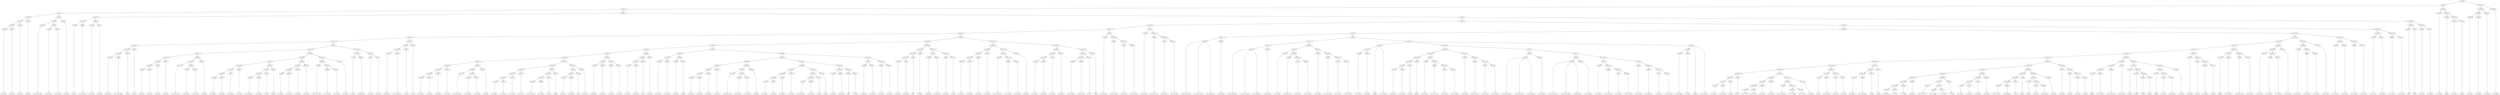 digraph sample{
"L3305(0)"->"[C  E  G](0)"
"L3305(1)"->"[C  E  G](1)"
"L5163(6)"->"L3305(0)"
"L5163(6)"->"L3305(1)"
"L3305(2)"->"[C  E  G](2)"
"L5163(5)"->"L5163(6)"
"L5163(5)"->"L3305(2)"
"L3305(3)"->"[C  E  G](3)"
"L5163(4)"->"L5163(5)"
"L5163(4)"->"L3305(3)"
"L4351(0)"->"[Cis  D  F  G  B](0)"
"L2808(0)"->"[D  F  G  B](0)"
"L2749(0)"->"[F  G  A  B](0)"
"L5163(9)"->"L2808(0)"
"L5163(9)"->"L2749(0)"
"L5163(8)"->"L4351(0)"
"L5163(8)"->"L5163(9)"
"L3709(0)"->"[F  G  B](0)"
"L5163(7)"->"L5163(8)"
"L5163(7)"->"L3709(0)"
"L5163(3)"->"L5163(4)"
"L5163(3)"->"L5163(7)"
"L2710(0)"->"[C  E](0)"
"L2668(0)"->"[D  E  Gis  B](0)"
"L5163(12)"->"L2710(0)"
"L5163(12)"->"L2668(0)"
"L2223(0)"->"[C  E  A](0)"
"L241(0)"->"[D  F  A](0)"
"L5163(13)"->"L2223(0)"
"L5163(13)"->"L241(0)"
"L5163(11)"->"L5163(12)"
"L5163(11)"->"L5163(13)"
"L4251(0)"->"[D  E  Gis](0)"
"L4399(0)"->"[C  D  E  Gis  B](0)"
"L5163(23)"->"L4251(0)"
"L5163(23)"->"L4399(0)"
"L3352(0)"->"[C  A](0)"
"L5163(22)"->"L5163(23)"
"L5163(22)"->"L3352(0)"
"L3352(1)"->"[C  A](1)"
"L5163(21)"->"L5163(22)"
"L5163(21)"->"L3352(1)"
"L3305(4)"->"[C  E  G](4)"
"L3305(5)"->"[C  E  G](5)"
"L5163(29)"->"L3305(4)"
"L5163(29)"->"L3305(5)"
"L3305(6)"->"[C  E  G](6)"
"L5163(28)"->"L5163(29)"
"L5163(28)"->"L3305(6)"
"L3305(7)"->"[C  E  G](7)"
"L5163(27)"->"L5163(28)"
"L5163(27)"->"L3305(7)"
"L4351(1)"->"[Cis  D  F  G  B](1)"
"L2808(1)"->"[D  F  G  B](1)"
"L2749(1)"->"[F  G  A  B](1)"
"L5163(32)"->"L2808(1)"
"L5163(32)"->"L2749(1)"
"L5163(31)"->"L4351(1)"
"L5163(31)"->"L5163(32)"
"L3709(1)"->"[F  G  B](1)"
"L5163(30)"->"L5163(31)"
"L5163(30)"->"L3709(1)"
"L5163(26)"->"L5163(27)"
"L5163(26)"->"L5163(30)"
"L2144(0)"->"[C  G  Ais](0)"
"L4187(0)"->"[C  Fis  A](0)"
"L5163(38)"->"L2144(0)"
"L5163(38)"->"L4187(0)"
"L2174(0)"->"[C  F  Gis](0)"
"L5163(37)"->"L5163(38)"
"L5163(37)"->"L2174(0)"
"L3305(8)"->"[C  E  G](8)"
"L5163(36)"->"L5163(37)"
"L5163(36)"->"L3305(8)"
"L4268(0)"->"[D  E  F  G  B](0)"
"L2808(2)"->"[D  F  G  B](2)"
"L5163(41)"->"L4268(0)"
"L5163(41)"->"L2808(2)"
"L2710(1)"->"[C  E](1)"
"L5163(40)"->"L5163(41)"
"L5163(40)"->"L2710(1)"
"L1350(0)"->"[rest](0)"
"L5163(39)"->"L5163(40)"
"L5163(39)"->"L1350(0)"
"L5163(35)"->"L5163(36)"
"L5163(35)"->"L5163(39)"
"L3305(9)"->"[C  E  G](9)"
"L3305(10)"->"[C  E  G](10)"
"L5163(44)"->"L3305(9)"
"L5163(44)"->"L3305(10)"
"L3305(11)"->"[C  E  G](11)"
"L5163(43)"->"L5163(44)"
"L5163(43)"->"L3305(11)"
"L3305(12)"->"[C  E  G](12)"
"L5163(42)"->"L5163(43)"
"L5163(42)"->"L3305(12)"
"L5163(34)"->"L5163(35)"
"L5163(34)"->"L5163(42)"
"L4351(2)"->"[Cis  D  F  G  B](2)"
"L2808(3)"->"[D  F  G  B](3)"
"L2749(2)"->"[F  G  A  B](2)"
"L5163(47)"->"L2808(3)"
"L5163(47)"->"L2749(2)"
"L5163(46)"->"L4351(2)"
"L5163(46)"->"L5163(47)"
"L3709(2)"->"[F  G  B](2)"
"L5163(45)"->"L5163(46)"
"L5163(45)"->"L3709(2)"
"L5163(33)"->"L5163(34)"
"L5163(33)"->"L5163(45)"
"L5163(25)"->"L5163(26)"
"L5163(25)"->"L5163(33)"
"L2710(2)"->"[C  E](2)"
"L2668(1)"->"[D  E  Gis  B](1)"
"L5163(49)"->"L2710(2)"
"L5163(49)"->"L2668(1)"
"L2223(1)"->"[C  E  A](1)"
"L241(1)"->"[D  F  A](1)"
"L5163(50)"->"L2223(1)"
"L5163(50)"->"L241(1)"
"L5163(48)"->"L5163(49)"
"L5163(48)"->"L5163(50)"
"L5163(24)"->"L5163(25)"
"L5163(24)"->"L5163(48)"
"L5163(20)"->"L5163(21)"
"L5163(20)"->"L5163(24)"
"L4251(1)"->"[D  E  Gis](1)"
"L4399(1)"->"[C  D  E  Gis  B](1)"
"L5163(53)"->"L4251(1)"
"L5163(53)"->"L4399(1)"
"L3352(2)"->"[C  A](2)"
"L5163(52)"->"L5163(53)"
"L5163(52)"->"L3352(2)"
"L3352(3)"->"[C  A](3)"
"L5163(51)"->"L5163(52)"
"L5163(51)"->"L3352(3)"
"L5163(19)"->"L5163(20)"
"L5163(19)"->"L5163(51)"
"L3305(13)"->"[C  E  G](13)"
"L3305(14)"->"[C  E  G](14)"
"L5163(63)"->"L3305(13)"
"L5163(63)"->"L3305(14)"
"L3305(15)"->"[C  E  G](15)"
"L5163(62)"->"L5163(63)"
"L5163(62)"->"L3305(15)"
"L3305(16)"->"[C  E  G](16)"
"L5163(61)"->"L5163(62)"
"L5163(61)"->"L3305(16)"
"L4351(3)"->"[Cis  D  F  G  B](3)"
"L2808(4)"->"[D  F  G  B](4)"
"L2749(3)"->"[F  G  A  B](3)"
"L5163(66)"->"L2808(4)"
"L5163(66)"->"L2749(3)"
"L5163(65)"->"L4351(3)"
"L5163(65)"->"L5163(66)"
"L3709(3)"->"[F  G  B](3)"
"L5163(64)"->"L5163(65)"
"L5163(64)"->"L3709(3)"
"L5163(60)"->"L5163(61)"
"L5163(60)"->"L5163(64)"
"L2144(1)"->"[C  G  Ais](1)"
"L4187(1)"->"[C  Fis  A](1)"
"L5163(71)"->"L2144(1)"
"L5163(71)"->"L4187(1)"
"L2174(1)"->"[C  F  Gis](1)"
"L5163(70)"->"L5163(71)"
"L5163(70)"->"L2174(1)"
"L3305(17)"->"[C  E  G](17)"
"L5163(69)"->"L5163(70)"
"L5163(69)"->"L3305(17)"
"L4268(1)"->"[D  E  F  G  B](1)"
"L2808(5)"->"[D  F  G  B](5)"
"L5163(74)"->"L4268(1)"
"L5163(74)"->"L2808(5)"
"L2710(3)"->"[C  E](3)"
"L5163(73)"->"L5163(74)"
"L5163(73)"->"L2710(3)"
"L1350(1)"->"[rest](1)"
"L5163(72)"->"L5163(73)"
"L5163(72)"->"L1350(1)"
"L5163(68)"->"L5163(69)"
"L5163(68)"->"L5163(72)"
"L3139(0)"->"[C  G  B](0)"
"L4760(0)"->"[D  E  Fis](0)"
"L5163(77)"->"L3139(0)"
"L5163(77)"->"L4760(0)"
"L2436(0)"->"[G](0)"
"L5163(76)"->"L5163(77)"
"L5163(76)"->"L2436(0)"
"L2806(0)"->"[D  G  B](0)"
"L5163(75)"->"L5163(76)"
"L5163(75)"->"L2806(0)"
"L5163(67)"->"L5163(68)"
"L5163(67)"->"L5163(75)"
"L5163(59)"->"L5163(60)"
"L5163(59)"->"L5163(67)"
"L4659(0)"->"[C  Dis  G](0)"
"L4659(1)"->"[C  Dis  G](1)"
"L5138(0)"->"L4659(0)"
"L5138(0)"->"L4659(1)"
"L2806(1)"->"[D  G  B](1)"
"L2806(2)"->"[D  G  B](2)"
"L5163(79)"->"L2806(1)"
"L5163(79)"->"L2806(2)"
"L5163(78)"->"L5138(0)"
"L5163(78)"->"L5163(79)"
"L5163(58)"->"L5163(59)"
"L5163(58)"->"L5163(78)"
"L3139(1)"->"[C  G  B](1)"
"L4760(1)"->"[D  E  Fis](1)"
"L5163(82)"->"L3139(1)"
"L5163(82)"->"L4760(1)"
"L2436(1)"->"[G](1)"
"L5163(81)"->"L5163(82)"
"L5163(81)"->"L2436(1)"
"L3709(4)"->"[F  G  B](4)"
"L5163(80)"->"L5163(81)"
"L5163(80)"->"L3709(4)"
"L5163(57)"->"L5163(58)"
"L5163(57)"->"L5163(80)"
"L4659(2)"->"[C  Dis  G](2)"
"L4659(3)"->"[C  Dis  G](3)"
"L5138(1)"->"L4659(2)"
"L5138(1)"->"L4659(3)"
"L2806(3)"->"[D  G  B](3)"
"L2797(0)"->"[G  B](0)"
"L5163(85)"->"L2806(3)"
"L5163(85)"->"L2797(0)"
"L5163(84)"->"L5138(1)"
"L5163(84)"->"L5163(85)"
"L3305(18)"->"[C  E  G](18)"
"L3305(19)"->"[C  E  G](19)"
"L5163(91)"->"L3305(18)"
"L5163(91)"->"L3305(19)"
"L3305(20)"->"[C  E  G](20)"
"L5163(90)"->"L5163(91)"
"L5163(90)"->"L3305(20)"
"L3305(21)"->"[C  E  G](21)"
"L5163(89)"->"L5163(90)"
"L5163(89)"->"L3305(21)"
"L4351(4)"->"[Cis  D  F  G  B](4)"
"L2808(6)"->"[D  F  G  B](6)"
"L2749(4)"->"[F  G  A  B](4)"
"L5163(94)"->"L2808(6)"
"L5163(94)"->"L2749(4)"
"L5163(93)"->"L4351(4)"
"L5163(93)"->"L5163(94)"
"L3709(5)"->"[F  G  B](5)"
"L5163(92)"->"L5163(93)"
"L5163(92)"->"L3709(5)"
"L5163(88)"->"L5163(89)"
"L5163(88)"->"L5163(92)"
"L2144(2)"->"[C  G  Ais](2)"
"L4187(2)"->"[C  Fis  A](2)"
"L5163(99)"->"L2144(2)"
"L5163(99)"->"L4187(2)"
"L2174(2)"->"[C  F  Gis](2)"
"L5163(98)"->"L5163(99)"
"L5163(98)"->"L2174(2)"
"L3305(22)"->"[C  E  G](22)"
"L5163(97)"->"L5163(98)"
"L5163(97)"->"L3305(22)"
"L4268(2)"->"[D  E  F  G  B](2)"
"L2808(7)"->"[D  F  G  B](7)"
"L5163(102)"->"L4268(2)"
"L5163(102)"->"L2808(7)"
"L2710(4)"->"[C  E](4)"
"L5163(101)"->"L5163(102)"
"L5163(101)"->"L2710(4)"
"L1350(2)"->"[rest](2)"
"L5163(100)"->"L5163(101)"
"L5163(100)"->"L1350(2)"
"L5163(96)"->"L5163(97)"
"L5163(96)"->"L5163(100)"
"L3139(2)"->"[C  G  B](2)"
"L4760(2)"->"[D  E  Fis](2)"
"L5163(104)"->"L3139(2)"
"L5163(104)"->"L4760(2)"
"L2436(2)"->"[G](2)"
"L2806(4)"->"[D  G  B](4)"
"L5163(105)"->"L2436(2)"
"L5163(105)"->"L2806(4)"
"L5163(103)"->"L5163(104)"
"L5163(103)"->"L5163(105)"
"L5163(95)"->"L5163(96)"
"L5163(95)"->"L5163(103)"
"L5163(87)"->"L5163(88)"
"L5163(87)"->"L5163(95)"
"L4659(4)"->"[C  Dis  G](4)"
"L4659(5)"->"[C  Dis  G](5)"
"L5138(2)"->"L4659(4)"
"L5138(2)"->"L4659(5)"
"L2806(5)"->"[D  G  B](5)"
"L2806(6)"->"[D  G  B](6)"
"L5163(107)"->"L2806(5)"
"L5163(107)"->"L2806(6)"
"L5163(106)"->"L5138(2)"
"L5163(106)"->"L5163(107)"
"L5163(86)"->"L5163(87)"
"L5163(86)"->"L5163(106)"
"L5163(83)"->"L5163(84)"
"L5163(83)"->"L5163(86)"
"L5163(56)"->"L5163(57)"
"L5163(56)"->"L5163(83)"
"L3139(3)"->"[C  G  B](3)"
"L4760(3)"->"[D  E  Fis](3)"
"L5163(111)"->"L3139(3)"
"L5163(111)"->"L4760(3)"
"L2436(3)"->"[G](3)"
"L5163(110)"->"L5163(111)"
"L5163(110)"->"L2436(3)"
"L3709(6)"->"[F  G  B](6)"
"L5163(109)"->"L5163(110)"
"L5163(109)"->"L3709(6)"
"L4659(6)"->"[C  Dis  G](6)"
"L4659(7)"->"[C  Dis  G](7)"
"L5138(3)"->"L4659(6)"
"L5138(3)"->"L4659(7)"
"L2806(7)"->"[D  G  B](7)"
"L2797(1)"->"[G  B](1)"
"L5163(113)"->"L2806(7)"
"L5163(113)"->"L2797(1)"
"L5163(112)"->"L5138(3)"
"L5163(112)"->"L5163(113)"
"L5163(108)"->"L5163(109)"
"L5163(108)"->"L5163(112)"
"L5163(55)"->"L5163(56)"
"L5163(55)"->"L5163(108)"
"L3305(23)"->"[C  E  G](23)"
"L3305(24)"->"[C  E  G](24)"
"L5163(118)"->"L3305(23)"
"L5163(118)"->"L3305(24)"
"L3305(25)"->"[C  E  G](25)"
"L5163(117)"->"L5163(118)"
"L5163(117)"->"L3305(25)"
"L3305(26)"->"[C  E  G](26)"
"L5163(116)"->"L5163(117)"
"L5163(116)"->"L3305(26)"
"L4351(5)"->"[Cis  D  F  G  B](5)"
"L2808(8)"->"[D  F  G  B](8)"
"L2749(5)"->"[F  G  A  B](5)"
"L5163(121)"->"L2808(8)"
"L5163(121)"->"L2749(5)"
"L5163(120)"->"L4351(5)"
"L5163(120)"->"L5163(121)"
"L3709(7)"->"[F  G  B](7)"
"L5163(119)"->"L5163(120)"
"L5163(119)"->"L3709(7)"
"L5163(115)"->"L5163(116)"
"L5163(115)"->"L5163(119)"
"L2144(3)"->"[C  G  Ais](3)"
"L4187(3)"->"[C  Fis  A](3)"
"L5163(125)"->"L2144(3)"
"L5163(125)"->"L4187(3)"
"L2174(3)"->"[C  F  Gis](3)"
"L5163(124)"->"L5163(125)"
"L5163(124)"->"L2174(3)"
"L3305(27)"->"[C  E  G](27)"
"L5163(123)"->"L5163(124)"
"L5163(123)"->"L3305(27)"
"L4268(3)"->"[D  E  F  G  B](3)"
"L2808(9)"->"[D  F  G  B](9)"
"L5163(128)"->"L4268(3)"
"L5163(128)"->"L2808(9)"
"L2710(5)"->"[C  E](5)"
"L5163(127)"->"L5163(128)"
"L5163(127)"->"L2710(5)"
"L1350(3)"->"[rest](3)"
"L5163(126)"->"L5163(127)"
"L5163(126)"->"L1350(3)"
"L5163(122)"->"L5163(123)"
"L5163(122)"->"L5163(126)"
"L5163(114)"->"L5163(115)"
"L5163(114)"->"L5163(122)"
"L5163(54)"->"L5163(55)"
"L5163(54)"->"L5163(114)"
"L5163(18)"->"L5163(19)"
"L5163(18)"->"L5163(54)"
"L4235(0)"->"[C  F  G  A](0)"
"L1646(0)"->"[C  D  E  F  A](0)"
"L-767(0)"->"[C  D  F  A](0)"
"L4000(0)"->"[C  D  F  A  B](0)"
"L5163(130)"->"L-767(0)"
"L5163(130)"->"L4000(0)"
"L5163(129)"->"L1646(0)"
"L5163(129)"->"L5163(130)"
"L5155(0)"->"L4235(0)"
"L5155(0)"->"L5163(129)"
"L5163(17)"->"L5163(18)"
"L5163(17)"->"L5155(0)"
"L4235(1)"->"[C  F  G  A](1)"
"L1646(1)"->"[C  D  E  F  A](1)"
"L-767(1)"->"[C  D  F  A](1)"
"L4000(1)"->"[C  D  F  A  B](1)"
"L5163(132)"->"L-767(1)"
"L5163(132)"->"L4000(1)"
"L5163(131)"->"L1646(1)"
"L5163(131)"->"L5163(132)"
"L5155(1)"->"L4235(1)"
"L5155(1)"->"L5163(131)"
"L5163(16)"->"L5163(17)"
"L5163(16)"->"L5155(1)"
"L4976(0)"->"[C  Cis  D  E  Ais](0)"
"L4976(0)"->"[C  Dis  E  F  Ais](0)"
"L4976(0)"->"[C  E  Fis  Ais](0)"
"L3625(0)"->"[C  E  G  Ais](0)"
"L4978(0)"->"L4976(0)"
"L4978(0)"->"L3625(0)"
"L4976(1)"->"[C  Cis  D  E  Ais](1)"
"L4976(1)"->"[C  Dis  E  F  Ais](1)"
"L4976(1)"->"[C  E  Fis  Ais](1)"
"L3625(1)"->"[C  E  G  Ais](1)"
"L4978(1)"->"L4976(1)"
"L4978(1)"->"L3625(1)"
"L4235(2)"->"[C  F  G  A](2)"
"L1646(2)"->"[C  D  E  F  A](2)"
"L-767(2)"->"[C  D  F  A](2)"
"L4000(2)"->"[C  D  F  A  B](2)"
"L5163(137)"->"L-767(2)"
"L5163(137)"->"L4000(2)"
"L5163(136)"->"L1646(2)"
"L5163(136)"->"L5163(137)"
"L5155(2)"->"L4235(2)"
"L5155(2)"->"L5163(136)"
"L4235(3)"->"[C  F  G  A](3)"
"L1646(3)"->"[C  D  E  F  A](3)"
"L-767(3)"->"[C  D  F  A](3)"
"L4000(3)"->"[C  D  F  A  B](3)"
"L5163(139)"->"L-767(3)"
"L5163(139)"->"L4000(3)"
"L5163(138)"->"L1646(3)"
"L5163(138)"->"L5163(139)"
"L5155(3)"->"L4235(3)"
"L5155(3)"->"L5163(138)"
"L5163(135)"->"L5155(2)"
"L5163(135)"->"L5155(3)"
"L5107(1)"->"L4978(1)"
"L5107(1)"->"L5163(135)"
"L4235(4)"->"[C  F  G  A](4)"
"L3883(0)"->"[C  D  E](0)"
"L5155(4)"->"L4235(4)"
"L5155(4)"->"L3883(0)"
"L4109(0)"->"[C  Ais](0)"
"L4109(0)"->"L5155(4)"
"L4109(0)"->"[C  G  A  Ais](0)"
"L5041(0)"->"[F  A  Ais](0)"
"L4951(0)"->"[C  D  E  A](0)"
"L5042(0)"->"L5041(0)"
"L5042(0)"->"L4951(0)"
"L4274(0)"->"[F  A](0)"
"L5163(144)"->"L5042(0)"
"L5163(144)"->"L4274(0)"
"L1350(4)"->"[rest](4)"
"L5163(143)"->"L5163(144)"
"L5163(143)"->"L1350(4)"
"L4235(5)"->"[C  F  G  A](5)"
"L1646(4)"->"[C  D  E  F  A](4)"
"L-767(4)"->"[C  D  F  A](4)"
"L4000(4)"->"[C  D  F  A  B](4)"
"L5163(146)"->"L-767(4)"
"L5163(146)"->"L4000(4)"
"L5163(145)"->"L1646(4)"
"L5163(145)"->"L5163(146)"
"L5155(5)"->"L4235(5)"
"L5155(5)"->"L5163(145)"
"L5163(142)"->"L5163(143)"
"L5163(142)"->"L5155(5)"
"L4235(6)"->"[C  F  G  A](6)"
"L1646(5)"->"[C  D  E  F  A](5)"
"L-767(5)"->"[C  D  F  A](5)"
"L4000(5)"->"[C  D  F  A  B](5)"
"L5163(148)"->"L-767(5)"
"L5163(148)"->"L4000(5)"
"L5163(147)"->"L1646(5)"
"L5163(147)"->"L5163(148)"
"L5155(6)"->"L4235(6)"
"L5155(6)"->"L5163(147)"
"L5163(141)"->"L5163(142)"
"L5163(141)"->"L5155(6)"
"L4976(2)"->"[C  Cis  D  E  Ais](2)"
"L4976(2)"->"[C  Dis  E  F  Ais](2)"
"L4976(2)"->"[C  E  Fis  Ais](2)"
"L3625(2)"->"[C  E  G  Ais](2)"
"L4978(2)"->"L4976(2)"
"L4978(2)"->"L3625(2)"
"L4976(3)"->"[C  Cis  D  E  Ais](3)"
"L4976(3)"->"[C  Dis  E  F  Ais](3)"
"L4976(3)"->"[C  E  Fis  Ais](3)"
"L3625(3)"->"[C  E  G  Ais](3)"
"L4978(3)"->"L4976(3)"
"L4978(3)"->"L3625(3)"
"L4235(7)"->"[C  F  G  A](7)"
"L1646(6)"->"[C  D  E  F  A](6)"
"L-767(6)"->"[C  D  F  A](6)"
"L4000(6)"->"[C  D  F  A  B](6)"
"L5163(151)"->"L-767(6)"
"L5163(151)"->"L4000(6)"
"L5163(150)"->"L1646(6)"
"L5163(150)"->"L5163(151)"
"L5155(7)"->"L4235(7)"
"L5155(7)"->"L5163(150)"
"L4235(8)"->"[C  F  G  A](8)"
"L1646(7)"->"[C  D  E  F  A](7)"
"L-767(7)"->"[C  D  F  A](7)"
"L4000(7)"->"[C  D  F  A  B](7)"
"L5163(153)"->"L-767(7)"
"L5163(153)"->"L4000(7)"
"L5163(152)"->"L1646(7)"
"L5163(152)"->"L5163(153)"
"L5155(8)"->"L4235(8)"
"L5155(8)"->"L5163(152)"
"L5163(149)"->"L5155(7)"
"L5163(149)"->"L5155(8)"
"L5107(3)"->"L4978(3)"
"L5107(3)"->"L5163(149)"
"L5107(2)"->"L4978(2)"
"L5107(2)"->"L5107(3)"
"L5163(140)"->"L5163(141)"
"L5163(140)"->"L5107(2)"
"L4235(9)"->"[C  F  G  A](9)"
"L3883(1)"->"[C  D  E](1)"
"L5155(9)"->"L4235(9)"
"L5155(9)"->"L3883(1)"
"L4109(1)"->"[C  Ais](1)"
"L4109(1)"->"L5155(9)"
"L4109(1)"->"[C  G  A  Ais](1)"
"L5159(0)"->"L4109(0)"
"L5159(0)"->"L5163(140)"
"L5159(0)"->"L4109(1)"
"L5148(0)"->"L5107(1)"
"L5148(0)"->"L5159(0)"
"L5107(0)"->"L4978(0)"
"L5107(0)"->"L5148(0)"
"L5041(1)"->"[F  A  Ais](1)"
"L4951(1)"->"[C  D  E  A](1)"
"L5042(1)"->"L5041(1)"
"L5042(1)"->"L4951(1)"
"L4274(1)"->"[F  A](1)"
"L5163(165)"->"L5042(1)"
"L5163(165)"->"L4274(1)"
"L1350(5)"->"[rest](5)"
"L5163(164)"->"L5163(165)"
"L5163(164)"->"L1350(5)"
"L3305(28)"->"[C  E  G](28)"
"L3305(29)"->"[C  E  G](29)"
"L5163(169)"->"L3305(28)"
"L5163(169)"->"L3305(29)"
"L3305(30)"->"[C  E  G](30)"
"L5163(168)"->"L5163(169)"
"L5163(168)"->"L3305(30)"
"L3305(31)"->"[C  E  G](31)"
"L5163(167)"->"L5163(168)"
"L5163(167)"->"L3305(31)"
"L4351(6)"->"[Cis  D  F  G  B](6)"
"L2808(10)"->"[D  F  G  B](10)"
"L2749(6)"->"[F  G  A  B](6)"
"L5163(172)"->"L2808(10)"
"L5163(172)"->"L2749(6)"
"L5163(171)"->"L4351(6)"
"L5163(171)"->"L5163(172)"
"L3709(8)"->"[F  G  B](8)"
"L5163(170)"->"L5163(171)"
"L5163(170)"->"L3709(8)"
"L5163(166)"->"L5163(167)"
"L5163(166)"->"L5163(170)"
"L5163(163)"->"L5163(164)"
"L5163(163)"->"L5163(166)"
"L2710(6)"->"[C  E](6)"
"L2668(2)"->"[D  E  Gis  B](2)"
"L5163(174)"->"L2710(6)"
"L5163(174)"->"L2668(2)"
"L2223(2)"->"[C  E  A](2)"
"L241(2)"->"[D  F  A](2)"
"L5163(175)"->"L2223(2)"
"L5163(175)"->"L241(2)"
"L5163(173)"->"L5163(174)"
"L5163(173)"->"L5163(175)"
"L5163(162)"->"L5163(163)"
"L5163(162)"->"L5163(173)"
"L4251(2)"->"[D  E  Gis](2)"
"L4399(2)"->"[C  D  E  Gis  B](2)"
"L5163(178)"->"L4251(2)"
"L5163(178)"->"L4399(2)"
"L3352(4)"->"[C  A](4)"
"L5163(177)"->"L5163(178)"
"L5163(177)"->"L3352(4)"
"L3352(5)"->"[C  A](5)"
"L5163(176)"->"L5163(177)"
"L5163(176)"->"L3352(5)"
"L5163(161)"->"L5163(162)"
"L5163(161)"->"L5163(176)"
"L3305(32)"->"[C  E  G](32)"
"L3305(33)"->"[C  E  G](33)"
"L5163(185)"->"L3305(32)"
"L5163(185)"->"L3305(33)"
"L3305(34)"->"[C  E  G](34)"
"L5163(184)"->"L5163(185)"
"L5163(184)"->"L3305(34)"
"L3305(35)"->"[C  E  G](35)"
"L5163(183)"->"L5163(184)"
"L5163(183)"->"L3305(35)"
"L4351(7)"->"[Cis  D  F  G  B](7)"
"L2808(11)"->"[D  F  G  B](11)"
"L2749(7)"->"[F  G  A  B](7)"
"L5163(188)"->"L2808(11)"
"L5163(188)"->"L2749(7)"
"L5163(187)"->"L4351(7)"
"L5163(187)"->"L5163(188)"
"L3709(9)"->"[F  G  B](9)"
"L5163(186)"->"L5163(187)"
"L5163(186)"->"L3709(9)"
"L5163(182)"->"L5163(183)"
"L5163(182)"->"L5163(186)"
"L2144(4)"->"[C  G  Ais](4)"
"L4187(4)"->"[C  Fis  A](4)"
"L5163(191)"->"L2144(4)"
"L5163(191)"->"L4187(4)"
"L2174(4)"->"[C  F  Gis](4)"
"L5163(190)"->"L5163(191)"
"L5163(190)"->"L2174(4)"
"L3305(36)"->"[C  E  G](36)"
"L5163(189)"->"L5163(190)"
"L5163(189)"->"L3305(36)"
"L5163(181)"->"L5163(182)"
"L5163(181)"->"L5163(189)"
"L4268(4)"->"[D  E  F  G  B](4)"
"L2808(12)"->"[D  F  G  B](12)"
"L5163(195)"->"L4268(4)"
"L5163(195)"->"L2808(12)"
"L2710(7)"->"[C  E](7)"
"L5163(194)"->"L5163(195)"
"L5163(194)"->"L2710(7)"
"L1350(6)"->"[rest](6)"
"L5163(193)"->"L5163(194)"
"L5163(193)"->"L1350(6)"
"L2797(2)"->"[G  B](2)"
"L1343(0)"->"[C  G  A](0)"
"L2933(0)"->"[Cis  G  Ais](0)"
"L5163(198)"->"L1343(0)"
"L5163(198)"->"L2933(0)"
"L5163(197)"->"L2797(2)"
"L5163(197)"->"L5163(198)"
"L2806(8)"->"[D  G  B](8)"
"L5163(196)"->"L5163(197)"
"L5163(196)"->"L2806(8)"
"L5163(192)"->"L5163(193)"
"L5163(192)"->"L5163(196)"
"L5163(180)"->"L5163(181)"
"L5163(180)"->"L5163(192)"
"L3305(37)"->"[C  E  G](37)"
"L2205(0)"->"[E  G](0)"
"L3305(38)"->"[C  E  G](38)"
"L2710(8)"->"[C  E](8)"
"L5163(201)"->"L3305(38)"
"L5163(201)"->"L2710(8)"
"L5163(200)"->"L2205(0)"
"L5163(200)"->"L5163(201)"
"L5163(199)"->"L3305(37)"
"L5163(199)"->"L5163(200)"
"L5163(179)"->"L5163(180)"
"L5163(179)"->"L5163(199)"
"L5163(160)"->"L5163(161)"
"L5163(160)"->"L5163(179)"
"L2797(3)"->"[G  B](3)"
"L2808(13)"->"[D  F  G  B](13)"
"L5163(205)"->"L2797(3)"
"L5163(205)"->"L2808(13)"
"L4351(8)"->"[Cis  D  F  G  B](8)"
"L5163(204)"->"L5163(205)"
"L5163(204)"->"L4351(8)"
"L3527(0)"->"[E  F  G  B](0)"
"L5163(203)"->"L5163(204)"
"L5163(203)"->"L3527(0)"
"L2710(9)"->"[C  E](9)"
"L4283(0)"->"[E  B](0)"
"L3056(0)"->"[C  D](0)"
"L4018(0)"->"[A  B](0)"
"L5163(209)"->"L3056(0)"
"L5163(209)"->"L4018(0)"
"L5163(208)"->"L4283(0)"
"L5163(208)"->"L5163(209)"
"L5163(207)"->"L2710(9)"
"L5163(207)"->"L5163(208)"
"L2797(4)"->"[G  B](4)"
"L1343(1)"->"[C  G  A](1)"
"L2933(1)"->"[Cis  G  Ais](1)"
"L5163(212)"->"L1343(1)"
"L5163(212)"->"L2933(1)"
"L5163(211)"->"L2797(4)"
"L5163(211)"->"L5163(212)"
"L2806(9)"->"[D  G  B](9)"
"L5163(210)"->"L5163(211)"
"L5163(210)"->"L2806(9)"
"L5163(206)"->"L5163(207)"
"L5163(206)"->"L5163(210)"
"L5163(202)"->"L5163(203)"
"L5163(202)"->"L5163(206)"
"L5163(159)"->"L5163(160)"
"L5163(159)"->"L5163(202)"
"L3305(39)"->"[C  E  G](39)"
"L2205(1)"->"[E  G](1)"
"L3305(40)"->"[C  E  G](40)"
"L2710(10)"->"[C  E](10)"
"L5163(215)"->"L3305(40)"
"L5163(215)"->"L2710(10)"
"L5163(214)"->"L2205(1)"
"L5163(214)"->"L5163(215)"
"L5163(213)"->"L3305(39)"
"L5163(213)"->"L5163(214)"
"L5163(158)"->"L5163(159)"
"L5163(158)"->"L5163(213)"
"L2797(5)"->"[G  B](5)"
"L2808(14)"->"[D  F  G  B](14)"
"L5163(217)"->"L2797(5)"
"L5163(217)"->"L2808(14)"
"L4351(9)"->"[Cis  D  F  G  B](9)"
"L3527(1)"->"[E  F  G  B](1)"
"L5163(218)"->"L4351(9)"
"L5163(218)"->"L3527(1)"
"L5163(216)"->"L5163(217)"
"L5163(216)"->"L5163(218)"
"L5163(157)"->"L5163(158)"
"L5163(157)"->"L5163(216)"
"L4045(0)"->"[C  D  E  F](0)"
"L4606(0)"->"[C  G  A  B](0)"
"L4606(1)"->"[C  G  A  B](1)"
"L5163(221)"->"L4606(0)"
"L5163(221)"->"L4606(1)"
"L5163(220)"->"L4045(0)"
"L5163(220)"->"L5163(221)"
"L2115(0)"->"[D  E  F  G](0)"
"L5163(219)"->"L5163(220)"
"L5163(219)"->"L2115(0)"
"L5163(156)"->"L5163(157)"
"L5163(156)"->"L5163(219)"
"L4045(1)"->"[C  D  E  F](1)"
"L4606(2)"->"[C  G  A  B](2)"
"L4606(3)"->"[C  G  A  B](3)"
"L5163(224)"->"L4606(2)"
"L5163(224)"->"L4606(3)"
"L5163(223)"->"L4045(1)"
"L5163(223)"->"L5163(224)"
"L2115(1)"->"[D  E  F  G](1)"
"L5163(222)"->"L5163(223)"
"L5163(222)"->"L2115(1)"
"L5163(155)"->"L5163(156)"
"L5163(155)"->"L5163(222)"
"L4245(0)"->"[C  E  F  G](0)"
"L1066(0)"->"[C  D  A  B](0)"
"L5163(226)"->"L4245(0)"
"L5163(226)"->"L1066(0)"
"L4606(4)"->"[C  G  A  B](4)"
"L2115(2)"->"[D  E  F  G](2)"
"L5163(227)"->"L4606(4)"
"L5163(227)"->"L2115(2)"
"L5163(225)"->"L5163(226)"
"L5163(225)"->"L5163(227)"
"L5163(154)"->"L5163(155)"
"L5163(154)"->"L5163(225)"
"L5163(134)"->"L5107(0)"
"L5163(134)"->"L5163(154)"
"L4245(1)"->"[C  E  F  G](1)"
"L1066(1)"->"[C  D  A  B](1)"
"L5163(229)"->"L4245(1)"
"L5163(229)"->"L1066(1)"
"L4606(5)"->"[C  G  A  B](5)"
"L2115(3)"->"[D  E  F  G](3)"
"L5163(230)"->"L4606(5)"
"L5163(230)"->"L2115(3)"
"L5163(228)"->"L5163(229)"
"L5163(228)"->"L5163(230)"
"L5163(133)"->"L5163(134)"
"L5163(133)"->"L5163(228)"
"L5163(15)"->"L5163(16)"
"L5163(15)"->"L5163(133)"
"L2423(0)"->"[C](0)"
"L1350(7)"->"[rest](7)"
"L5163(232)"->"L2423(0)"
"L5163(232)"->"L1350(7)"
"L4400(0)"->"[C  F  A](0)"
"L2174(5)"->"[C  F  Gis](5)"
"L5163(233)"->"L4400(0)"
"L5163(233)"->"L2174(5)"
"L5163(231)"->"L5163(232)"
"L5163(231)"->"L5163(233)"
"L5163(14)"->"L5163(15)"
"L5163(14)"->"L5163(231)"
"L5163(10)"->"L5163(11)"
"L5163(10)"->"L5163(14)"
"L5163(2)"->"L5163(3)"
"L5163(2)"->"L5163(10)"
"L3305(41)"->"[C  E  G](41)"
"L1350(8)"->"[rest](8)"
"L3305(42)"->"[C  E  G](42)"
"L1350(9)"->"[rest](9)"
"L5163(236)"->"L3305(42)"
"L5163(236)"->"L1350(9)"
"L5163(235)"->"L1350(8)"
"L5163(235)"->"L5163(236)"
"L5163(234)"->"L3305(41)"
"L5163(234)"->"L5163(235)"
"L5163(1)"->"L5163(2)"
"L5163(1)"->"L5163(234)"
"L3305(43)"->"[C  E  G](43)"
"L3305(44)"->"[C  E  G](44)"
"L5163(239)"->"L3305(43)"
"L5163(239)"->"L3305(44)"
"L3305(45)"->"[C  E  G](45)"
"L5163(238)"->"L5163(239)"
"L5163(238)"->"L3305(45)"
"L3305(46)"->"[C  E  G](46)"
"L5163(237)"->"L5163(238)"
"L5163(237)"->"L3305(46)"
"L5163(0)"->"L5163(1)"
"L5163(0)"->"L5163(237)"
{rank = min; "L5163(0)"}
{rank = same; "L5163(1)"; "L5163(237)";}
{rank = same; "L5163(2)"; "L5163(234)"; "L5163(238)"; "L3305(46)";}
{rank = same; "L5163(3)"; "L5163(10)"; "L3305(41)"; "L5163(235)"; "L5163(239)"; "L3305(45)";}
{rank = same; "L5163(4)"; "L5163(7)"; "L5163(11)"; "L5163(14)"; "L1350(8)"; "L5163(236)"; "L3305(43)"; "L3305(44)";}
{rank = same; "L5163(5)"; "L3305(3)"; "L5163(8)"; "L3709(0)"; "L5163(12)"; "L5163(13)"; "L5163(15)"; "L5163(231)"; "L3305(42)"; "L1350(9)";}
{rank = same; "L5163(6)"; "L3305(2)"; "L4351(0)"; "L5163(9)"; "L2710(0)"; "L2668(0)"; "L2223(0)"; "L241(0)"; "L5163(16)"; "L5163(133)"; "L5163(232)"; "L5163(233)";}
{rank = same; "L3305(0)"; "L3305(1)"; "L2808(0)"; "L2749(0)"; "L5163(17)"; "L5155(1)"; "L5163(134)"; "L5163(228)"; "L2423(0)"; "L1350(7)"; "L4400(0)"; "L2174(5)";}
{rank = same; "L5163(18)"; "L5155(0)"; "L4235(1)"; "L5163(131)"; "L5107(0)"; "L5163(154)"; "L5163(229)"; "L5163(230)";}
{rank = same; "L5163(19)"; "L5163(54)"; "L4235(0)"; "L5163(129)"; "L1646(1)"; "L5163(132)"; "L4978(0)"; "L5148(0)"; "L5163(155)"; "L5163(225)"; "L4245(1)"; "L1066(1)"; "L4606(5)"; "L2115(3)";}
{rank = same; "L5163(20)"; "L5163(51)"; "L5163(55)"; "L5163(114)"; "L1646(0)"; "L5163(130)"; "L-767(1)"; "L4000(1)"; "L4976(0)"; "L3625(0)"; "L5107(1)"; "L5159(0)"; "L5163(156)"; "L5163(222)"; "L5163(226)"; "L5163(227)";}
{rank = same; "L5163(21)"; "L5163(24)"; "L5163(52)"; "L3352(3)"; "L5163(56)"; "L5163(108)"; "L5163(115)"; "L5163(122)"; "L-767(0)"; "L4000(0)"; "L4978(1)"; "L5163(135)"; "L4109(0)"; "L5163(140)"; "L4109(1)"; "L5163(157)"; "L5163(219)"; "L5163(223)"; "L2115(1)"; "L4245(0)"; "L1066(0)"; "L4606(4)"; "L2115(2)";}
{rank = same; "L5163(22)"; "L3352(1)"; "L5163(25)"; "L5163(48)"; "L5163(53)"; "L3352(2)"; "L5163(57)"; "L5163(83)"; "L5163(109)"; "L5163(112)"; "L5163(116)"; "L5163(119)"; "L5163(123)"; "L5163(126)"; "L4976(1)"; "L3625(1)"; "L5155(2)"; "L5155(3)"; "L5155(4)"; "L5163(141)"; "L5107(2)"; "L5155(9)"; "L5163(158)"; "L5163(216)"; "L5163(220)"; "L2115(0)"; "L4045(1)"; "L5163(224)";}
{rank = same; "L5163(23)"; "L3352(0)"; "L5163(26)"; "L5163(33)"; "L5163(49)"; "L5163(50)"; "L4251(1)"; "L4399(1)"; "L5163(58)"; "L5163(80)"; "L5163(84)"; "L5163(86)"; "L5163(110)"; "L3709(6)"; "L5138(3)"; "L5163(113)"; "L5163(117)"; "L3305(26)"; "L5163(120)"; "L3709(7)"; "L5163(124)"; "L3305(27)"; "L5163(127)"; "L1350(3)"; "L4235(2)"; "L5163(136)"; "L4235(3)"; "L5163(138)"; "L4235(4)"; "L3883(0)"; "L5163(142)"; "L5155(6)"; "L4978(2)"; "L5107(3)"; "L4235(9)"; "L3883(1)"; "L5163(159)"; "L5163(213)"; "L5163(217)"; "L5163(218)"; "L4045(0)"; "L5163(221)"; "L4606(2)"; "L4606(3)";}
{rank = same; "L4251(0)"; "L4399(0)"; "L5163(27)"; "L5163(30)"; "L5163(34)"; "L5163(45)"; "L2710(2)"; "L2668(1)"; "L2223(1)"; "L241(1)"; "L5163(59)"; "L5163(78)"; "L5163(81)"; "L3709(4)"; "L5138(1)"; "L5163(85)"; "L5163(87)"; "L5163(106)"; "L5163(111)"; "L2436(3)"; "L4659(6)"; "L4659(7)"; "L2806(7)"; "L2797(1)"; "L5163(118)"; "L3305(25)"; "L4351(5)"; "L5163(121)"; "L5163(125)"; "L2174(3)"; "L5163(128)"; "L2710(5)"; "L1646(2)"; "L5163(137)"; "L1646(3)"; "L5163(139)"; "L5163(143)"; "L5155(5)"; "L4235(6)"; "L5163(147)"; "L4976(2)"; "L3625(2)"; "L4978(3)"; "L5163(149)"; "L5163(160)"; "L5163(202)"; "L3305(39)"; "L5163(214)"; "L2797(5)"; "L2808(14)"; "L4351(9)"; "L3527(1)"; "L4606(0)"; "L4606(1)";}
{rank = same; "L5163(28)"; "L3305(7)"; "L5163(31)"; "L3709(1)"; "L5163(35)"; "L5163(42)"; "L5163(46)"; "L3709(2)"; "L5163(60)"; "L5163(67)"; "L5138(0)"; "L5163(79)"; "L5163(82)"; "L2436(1)"; "L4659(2)"; "L4659(3)"; "L2806(3)"; "L2797(0)"; "L5163(88)"; "L5163(95)"; "L5138(2)"; "L5163(107)"; "L3139(3)"; "L4760(3)"; "L3305(23)"; "L3305(24)"; "L2808(8)"; "L2749(5)"; "L2144(3)"; "L4187(3)"; "L4268(3)"; "L2808(9)"; "L-767(2)"; "L4000(2)"; "L-767(3)"; "L4000(3)"; "L5163(144)"; "L1350(4)"; "L4235(5)"; "L5163(145)"; "L1646(5)"; "L5163(148)"; "L4976(3)"; "L3625(3)"; "L5155(7)"; "L5155(8)"; "L5163(161)"; "L5163(179)"; "L5163(203)"; "L5163(206)"; "L2205(1)"; "L5163(215)";}
{rank = same; "L5163(29)"; "L3305(6)"; "L4351(1)"; "L5163(32)"; "L5163(36)"; "L5163(39)"; "L5163(43)"; "L3305(12)"; "L4351(2)"; "L5163(47)"; "L5163(61)"; "L5163(64)"; "L5163(68)"; "L5163(75)"; "L4659(0)"; "L4659(1)"; "L2806(1)"; "L2806(2)"; "L3139(1)"; "L4760(1)"; "L5163(89)"; "L5163(92)"; "L5163(96)"; "L5163(103)"; "L4659(4)"; "L4659(5)"; "L2806(5)"; "L2806(6)"; "L5042(0)"; "L4274(0)"; "L1646(4)"; "L5163(146)"; "L-767(5)"; "L4000(5)"; "L4235(7)"; "L5163(150)"; "L4235(8)"; "L5163(152)"; "L5163(162)"; "L5163(176)"; "L5163(180)"; "L5163(199)"; "L5163(204)"; "L3527(0)"; "L5163(207)"; "L5163(210)"; "L3305(40)"; "L2710(10)";}
{rank = same; "L3305(4)"; "L3305(5)"; "L2808(1)"; "L2749(1)"; "L5163(37)"; "L3305(8)"; "L5163(40)"; "L1350(0)"; "L5163(44)"; "L3305(11)"; "L2808(3)"; "L2749(2)"; "L5163(62)"; "L3305(16)"; "L5163(65)"; "L3709(3)"; "L5163(69)"; "L5163(72)"; "L5163(76)"; "L2806(0)"; "L5163(90)"; "L3305(21)"; "L5163(93)"; "L3709(5)"; "L5163(97)"; "L5163(100)"; "L5163(104)"; "L5163(105)"; "L5041(0)"; "L4951(0)"; "L-767(4)"; "L4000(4)"; "L1646(6)"; "L5163(151)"; "L1646(7)"; "L5163(153)"; "L5163(163)"; "L5163(173)"; "L5163(177)"; "L3352(5)"; "L5163(181)"; "L5163(192)"; "L3305(37)"; "L5163(200)"; "L5163(205)"; "L4351(8)"; "L2710(9)"; "L5163(208)"; "L5163(211)"; "L2806(9)";}
{rank = same; "L5163(38)"; "L2174(0)"; "L5163(41)"; "L2710(1)"; "L3305(9)"; "L3305(10)"; "L5163(63)"; "L3305(15)"; "L4351(3)"; "L5163(66)"; "L5163(70)"; "L3305(17)"; "L5163(73)"; "L1350(1)"; "L5163(77)"; "L2436(0)"; "L5163(91)"; "L3305(20)"; "L4351(4)"; "L5163(94)"; "L5163(98)"; "L3305(22)"; "L5163(101)"; "L1350(2)"; "L3139(2)"; "L4760(2)"; "L2436(2)"; "L2806(4)"; "L-767(6)"; "L4000(6)"; "L-767(7)"; "L4000(7)"; "L5163(164)"; "L5163(166)"; "L5163(174)"; "L5163(175)"; "L5163(178)"; "L3352(4)"; "L5163(182)"; "L5163(189)"; "L5163(193)"; "L5163(196)"; "L2205(0)"; "L5163(201)"; "L2797(3)"; "L2808(13)"; "L4283(0)"; "L5163(209)"; "L2797(4)"; "L5163(212)";}
{rank = same; "L2144(0)"; "L4187(0)"; "L4268(0)"; "L2808(2)"; "L3305(13)"; "L3305(14)"; "L2808(4)"; "L2749(3)"; "L5163(71)"; "L2174(1)"; "L5163(74)"; "L2710(3)"; "L3139(0)"; "L4760(0)"; "L3305(18)"; "L3305(19)"; "L2808(6)"; "L2749(4)"; "L5163(99)"; "L2174(2)"; "L5163(102)"; "L2710(4)"; "L5163(165)"; "L1350(5)"; "L5163(167)"; "L5163(170)"; "L2710(6)"; "L2668(2)"; "L2223(2)"; "L241(2)"; "L4251(2)"; "L4399(2)"; "L5163(183)"; "L5163(186)"; "L5163(190)"; "L3305(36)"; "L5163(194)"; "L1350(6)"; "L5163(197)"; "L2806(8)"; "L3305(38)"; "L2710(8)"; "L3056(0)"; "L4018(0)"; "L1343(1)"; "L2933(1)";}
{rank = same; "L2144(1)"; "L4187(1)"; "L4268(1)"; "L2808(5)"; "L2144(2)"; "L4187(2)"; "L4268(2)"; "L2808(7)"; "L5042(1)"; "L4274(1)"; "L5163(168)"; "L3305(31)"; "L5163(171)"; "L3709(8)"; "L5163(184)"; "L3305(35)"; "L5163(187)"; "L3709(9)"; "L5163(191)"; "L2174(4)"; "L5163(195)"; "L2710(7)"; "L2797(2)"; "L5163(198)";}
{rank = same; "L5041(1)"; "L4951(1)"; "L5163(169)"; "L3305(30)"; "L4351(6)"; "L5163(172)"; "L5163(185)"; "L3305(34)"; "L4351(7)"; "L5163(188)"; "L2144(4)"; "L4187(4)"; "L4268(4)"; "L2808(12)"; "L1343(0)"; "L2933(0)";}
{rank = same; "L3305(28)"; "L3305(29)"; "L2808(10)"; "L2749(6)"; "L3305(32)"; "L3305(33)"; "L2808(11)"; "L2749(7)";}
{rank = max; "[A  B](0)"; "[C  A](0)"; "[C  A](1)"; "[C  A](2)"; "[C  A](3)"; "[C  A](4)"; "[C  A](5)"; "[C  Ais](0)"; "[C  Ais](1)"; "[C  Cis  D  E  Ais](0)"; "[C  Cis  D  E  Ais](1)"; "[C  Cis  D  E  Ais](2)"; "[C  Cis  D  E  Ais](3)"; "[C  D  A  B](0)"; "[C  D  A  B](1)"; "[C  D  E  A](0)"; "[C  D  E  A](1)"; "[C  D  E  F  A](0)"; "[C  D  E  F  A](1)"; "[C  D  E  F  A](2)"; "[C  D  E  F  A](3)"; "[C  D  E  F  A](4)"; "[C  D  E  F  A](5)"; "[C  D  E  F  A](6)"; "[C  D  E  F  A](7)"; "[C  D  E  F](0)"; "[C  D  E  F](1)"; "[C  D  E  Gis  B](0)"; "[C  D  E  Gis  B](1)"; "[C  D  E  Gis  B](2)"; "[C  D  E](0)"; "[C  D  E](1)"; "[C  D  F  A  B](0)"; "[C  D  F  A  B](1)"; "[C  D  F  A  B](2)"; "[C  D  F  A  B](3)"; "[C  D  F  A  B](4)"; "[C  D  F  A  B](5)"; "[C  D  F  A  B](6)"; "[C  D  F  A  B](7)"; "[C  D  F  A](0)"; "[C  D  F  A](1)"; "[C  D  F  A](2)"; "[C  D  F  A](3)"; "[C  D  F  A](4)"; "[C  D  F  A](5)"; "[C  D  F  A](6)"; "[C  D  F  A](7)"; "[C  D](0)"; "[C  Dis  E  F  Ais](0)"; "[C  Dis  E  F  Ais](1)"; "[C  Dis  E  F  Ais](2)"; "[C  Dis  E  F  Ais](3)"; "[C  Dis  G](0)"; "[C  Dis  G](1)"; "[C  Dis  G](2)"; "[C  Dis  G](3)"; "[C  Dis  G](4)"; "[C  Dis  G](5)"; "[C  Dis  G](6)"; "[C  Dis  G](7)"; "[C  E  A](0)"; "[C  E  A](1)"; "[C  E  A](2)"; "[C  E  F  G](0)"; "[C  E  F  G](1)"; "[C  E  Fis  Ais](0)"; "[C  E  Fis  Ais](1)"; "[C  E  Fis  Ais](2)"; "[C  E  Fis  Ais](3)"; "[C  E  G  Ais](0)"; "[C  E  G  Ais](1)"; "[C  E  G  Ais](2)"; "[C  E  G  Ais](3)"; "[C  E  G](0)"; "[C  E  G](1)"; "[C  E  G](10)"; "[C  E  G](11)"; "[C  E  G](12)"; "[C  E  G](13)"; "[C  E  G](14)"; "[C  E  G](15)"; "[C  E  G](16)"; "[C  E  G](17)"; "[C  E  G](18)"; "[C  E  G](19)"; "[C  E  G](2)"; "[C  E  G](20)"; "[C  E  G](21)"; "[C  E  G](22)"; "[C  E  G](23)"; "[C  E  G](24)"; "[C  E  G](25)"; "[C  E  G](26)"; "[C  E  G](27)"; "[C  E  G](28)"; "[C  E  G](29)"; "[C  E  G](3)"; "[C  E  G](30)"; "[C  E  G](31)"; "[C  E  G](32)"; "[C  E  G](33)"; "[C  E  G](34)"; "[C  E  G](35)"; "[C  E  G](36)"; "[C  E  G](37)"; "[C  E  G](38)"; "[C  E  G](39)"; "[C  E  G](4)"; "[C  E  G](40)"; "[C  E  G](41)"; "[C  E  G](42)"; "[C  E  G](43)"; "[C  E  G](44)"; "[C  E  G](45)"; "[C  E  G](46)"; "[C  E  G](5)"; "[C  E  G](6)"; "[C  E  G](7)"; "[C  E  G](8)"; "[C  E  G](9)"; "[C  E](0)"; "[C  E](1)"; "[C  E](10)"; "[C  E](2)"; "[C  E](3)"; "[C  E](4)"; "[C  E](5)"; "[C  E](6)"; "[C  E](7)"; "[C  E](8)"; "[C  E](9)"; "[C  F  A](0)"; "[C  F  G  A](0)"; "[C  F  G  A](1)"; "[C  F  G  A](2)"; "[C  F  G  A](3)"; "[C  F  G  A](4)"; "[C  F  G  A](5)"; "[C  F  G  A](6)"; "[C  F  G  A](7)"; "[C  F  G  A](8)"; "[C  F  G  A](9)"; "[C  F  Gis](0)"; "[C  F  Gis](1)"; "[C  F  Gis](2)"; "[C  F  Gis](3)"; "[C  F  Gis](4)"; "[C  F  Gis](5)"; "[C  Fis  A](0)"; "[C  Fis  A](1)"; "[C  Fis  A](2)"; "[C  Fis  A](3)"; "[C  Fis  A](4)"; "[C  G  A  Ais](0)"; "[C  G  A  Ais](1)"; "[C  G  A  B](0)"; "[C  G  A  B](1)"; "[C  G  A  B](2)"; "[C  G  A  B](3)"; "[C  G  A  B](4)"; "[C  G  A  B](5)"; "[C  G  A](0)"; "[C  G  A](1)"; "[C  G  Ais](0)"; "[C  G  Ais](1)"; "[C  G  Ais](2)"; "[C  G  Ais](3)"; "[C  G  Ais](4)"; "[C  G  B](0)"; "[C  G  B](1)"; "[C  G  B](2)"; "[C  G  B](3)"; "[C](0)"; "[Cis  D  F  G  B](0)"; "[Cis  D  F  G  B](1)"; "[Cis  D  F  G  B](2)"; "[Cis  D  F  G  B](3)"; "[Cis  D  F  G  B](4)"; "[Cis  D  F  G  B](5)"; "[Cis  D  F  G  B](6)"; "[Cis  D  F  G  B](7)"; "[Cis  D  F  G  B](8)"; "[Cis  D  F  G  B](9)"; "[Cis  G  Ais](0)"; "[Cis  G  Ais](1)"; "[D  E  F  G  B](0)"; "[D  E  F  G  B](1)"; "[D  E  F  G  B](2)"; "[D  E  F  G  B](3)"; "[D  E  F  G  B](4)"; "[D  E  F  G](0)"; "[D  E  F  G](1)"; "[D  E  F  G](2)"; "[D  E  F  G](3)"; "[D  E  Fis](0)"; "[D  E  Fis](1)"; "[D  E  Fis](2)"; "[D  E  Fis](3)"; "[D  E  Gis  B](0)"; "[D  E  Gis  B](1)"; "[D  E  Gis  B](2)"; "[D  E  Gis](0)"; "[D  E  Gis](1)"; "[D  E  Gis](2)"; "[D  F  A](0)"; "[D  F  A](1)"; "[D  F  A](2)"; "[D  F  G  B](0)"; "[D  F  G  B](1)"; "[D  F  G  B](10)"; "[D  F  G  B](11)"; "[D  F  G  B](12)"; "[D  F  G  B](13)"; "[D  F  G  B](14)"; "[D  F  G  B](2)"; "[D  F  G  B](3)"; "[D  F  G  B](4)"; "[D  F  G  B](5)"; "[D  F  G  B](6)"; "[D  F  G  B](7)"; "[D  F  G  B](8)"; "[D  F  G  B](9)"; "[D  G  B](0)"; "[D  G  B](1)"; "[D  G  B](2)"; "[D  G  B](3)"; "[D  G  B](4)"; "[D  G  B](5)"; "[D  G  B](6)"; "[D  G  B](7)"; "[D  G  B](8)"; "[D  G  B](9)"; "[E  B](0)"; "[E  F  G  B](0)"; "[E  F  G  B](1)"; "[E  G](0)"; "[E  G](1)"; "[F  A  Ais](0)"; "[F  A  Ais](1)"; "[F  A](0)"; "[F  A](1)"; "[F  G  A  B](0)"; "[F  G  A  B](1)"; "[F  G  A  B](2)"; "[F  G  A  B](3)"; "[F  G  A  B](4)"; "[F  G  A  B](5)"; "[F  G  A  B](6)"; "[F  G  A  B](7)"; "[F  G  B](0)"; "[F  G  B](1)"; "[F  G  B](2)"; "[F  G  B](3)"; "[F  G  B](4)"; "[F  G  B](5)"; "[F  G  B](6)"; "[F  G  B](7)"; "[F  G  B](8)"; "[F  G  B](9)"; "[G  B](0)"; "[G  B](1)"; "[G  B](2)"; "[G  B](3)"; "[G  B](4)"; "[G  B](5)"; "[G](0)"; "[G](1)"; "[G](2)"; "[G](3)"; "[rest](0)"; "[rest](1)"; "[rest](2)"; "[rest](3)"; "[rest](4)"; "[rest](5)"; "[rest](6)"; "[rest](7)"; "[rest](8)"; "[rest](9)";}
}